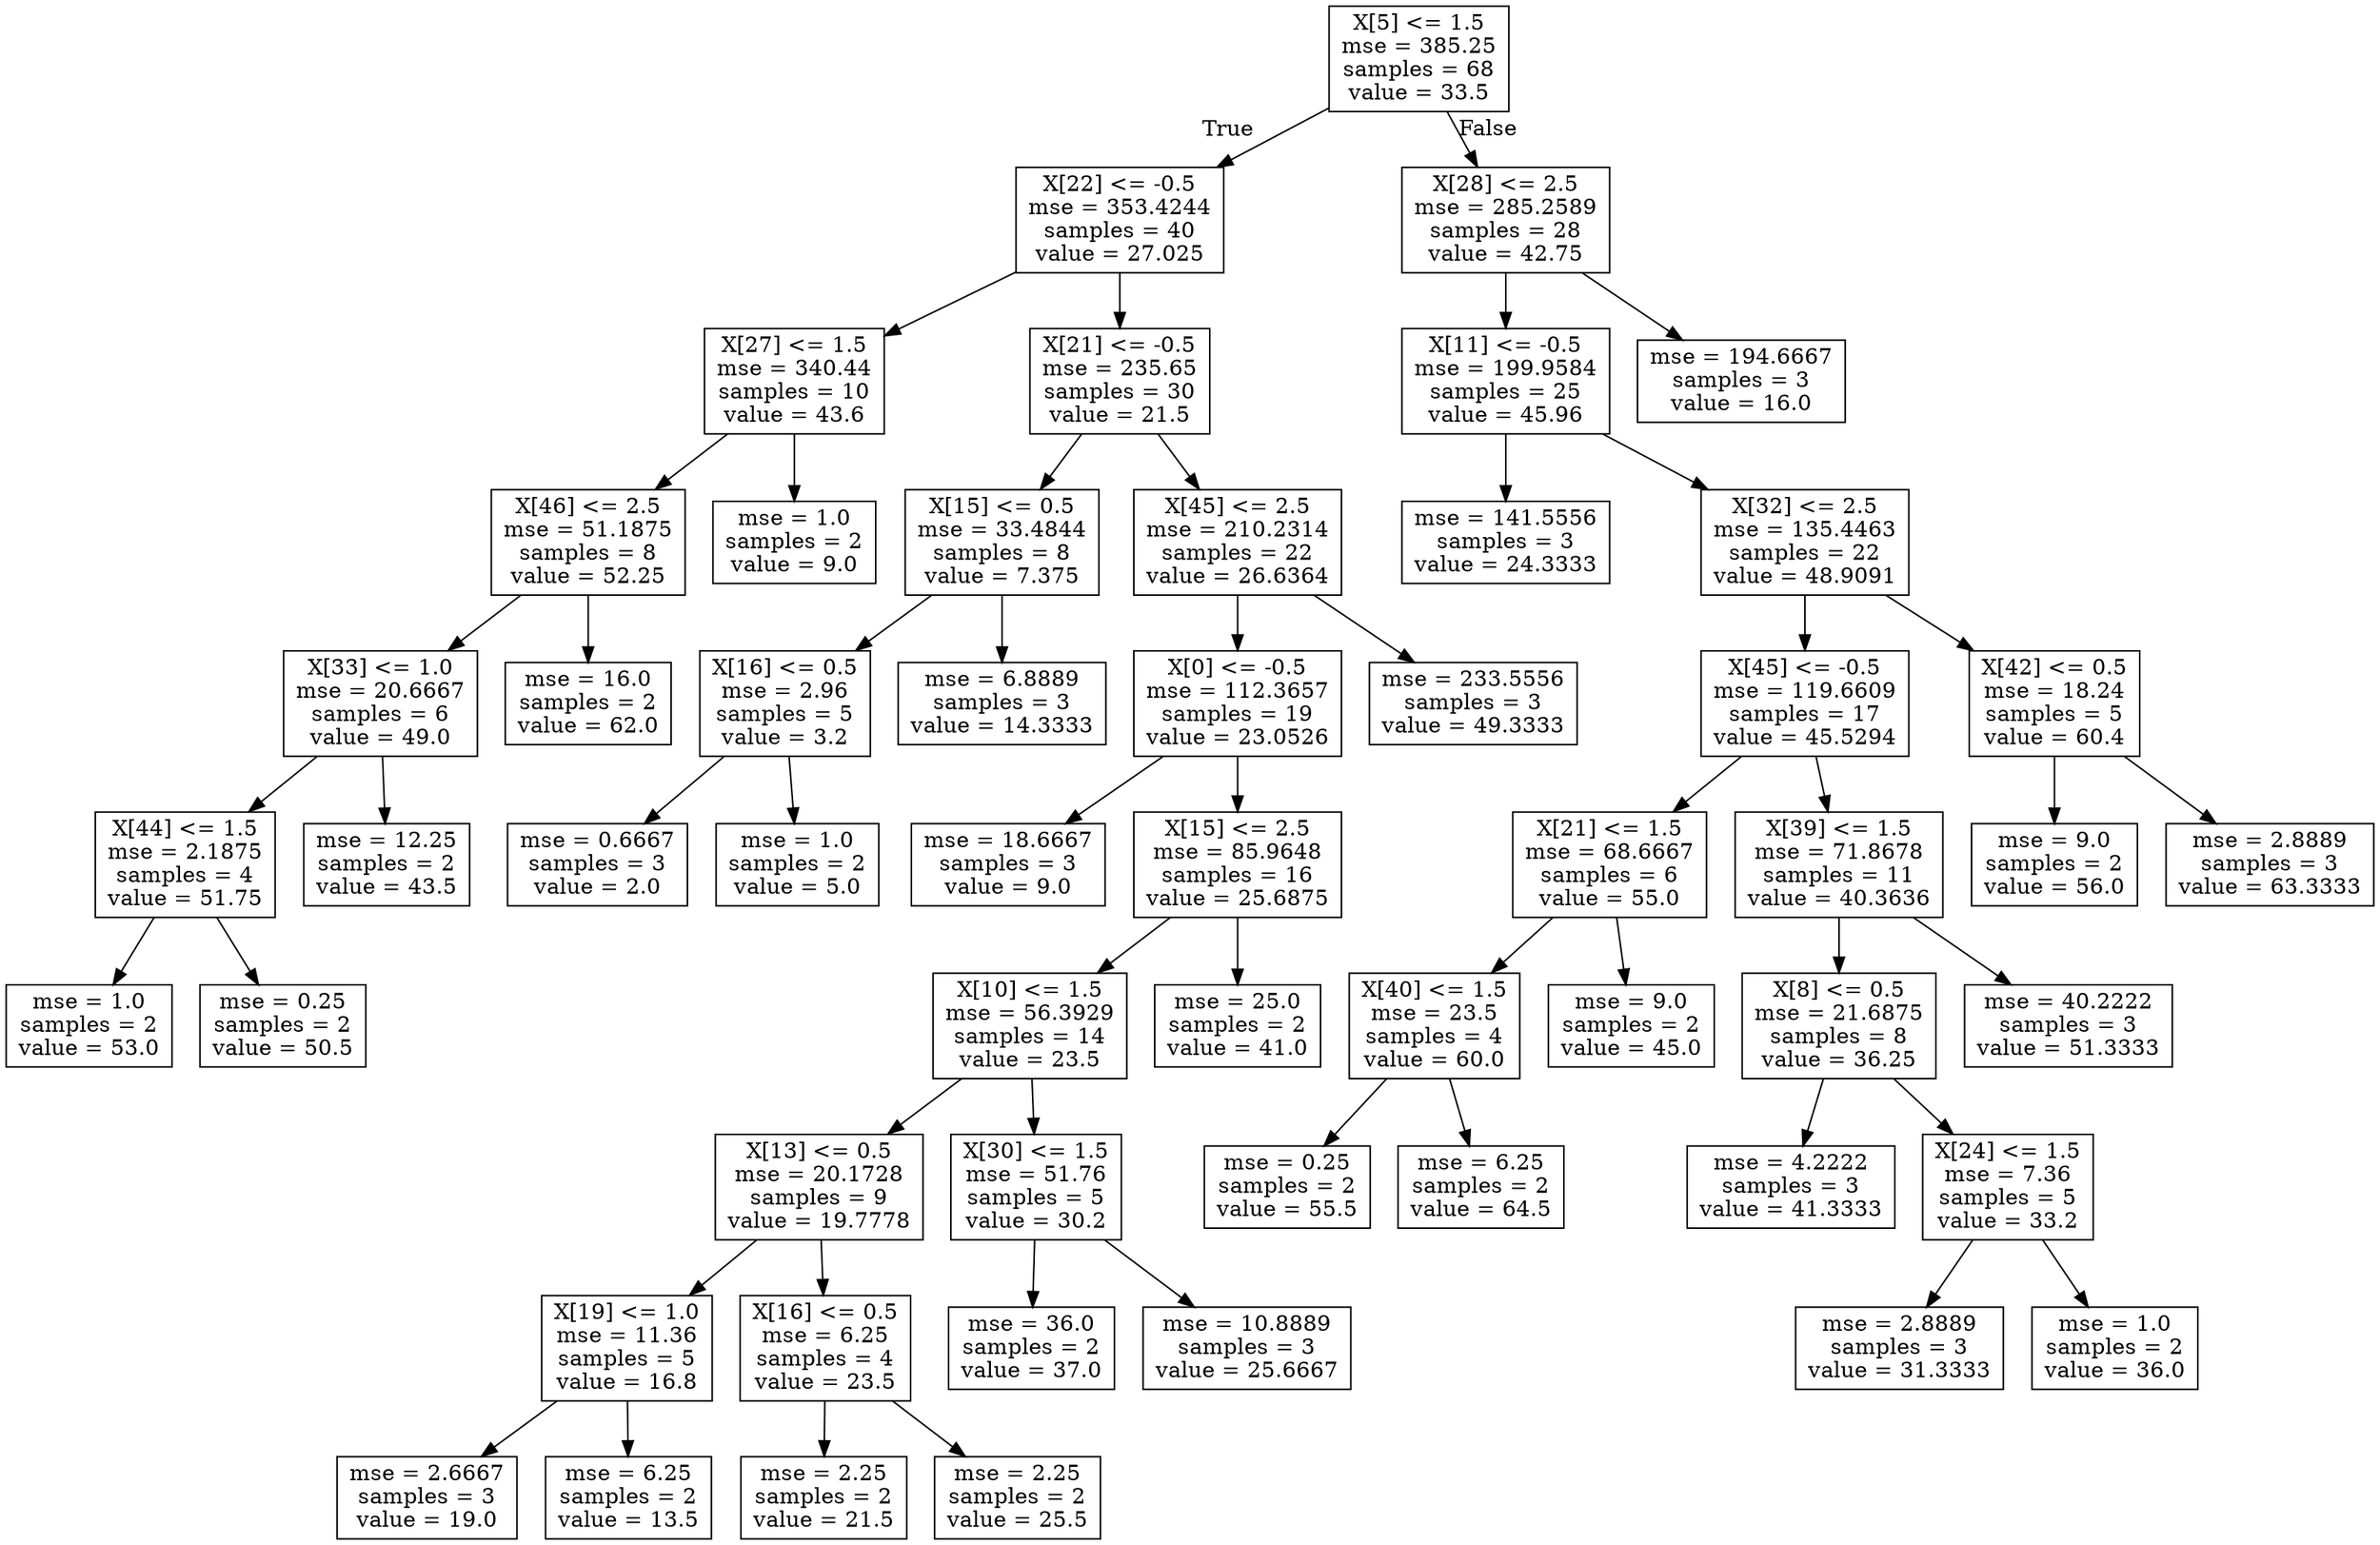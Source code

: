 digraph Tree {
node [shape=box] ;
0 [label="X[5] <= 1.5\nmse = 385.25\nsamples = 68\nvalue = 33.5"] ;
1 [label="X[22] <= -0.5\nmse = 353.4244\nsamples = 40\nvalue = 27.025"] ;
0 -> 1 [labeldistance=2.5, labelangle=45, headlabel="True"] ;
2 [label="X[27] <= 1.5\nmse = 340.44\nsamples = 10\nvalue = 43.6"] ;
1 -> 2 ;
3 [label="X[46] <= 2.5\nmse = 51.1875\nsamples = 8\nvalue = 52.25"] ;
2 -> 3 ;
4 [label="X[33] <= 1.0\nmse = 20.6667\nsamples = 6\nvalue = 49.0"] ;
3 -> 4 ;
5 [label="X[44] <= 1.5\nmse = 2.1875\nsamples = 4\nvalue = 51.75"] ;
4 -> 5 ;
6 [label="mse = 1.0\nsamples = 2\nvalue = 53.0"] ;
5 -> 6 ;
7 [label="mse = 0.25\nsamples = 2\nvalue = 50.5"] ;
5 -> 7 ;
8 [label="mse = 12.25\nsamples = 2\nvalue = 43.5"] ;
4 -> 8 ;
9 [label="mse = 16.0\nsamples = 2\nvalue = 62.0"] ;
3 -> 9 ;
10 [label="mse = 1.0\nsamples = 2\nvalue = 9.0"] ;
2 -> 10 ;
11 [label="X[21] <= -0.5\nmse = 235.65\nsamples = 30\nvalue = 21.5"] ;
1 -> 11 ;
12 [label="X[15] <= 0.5\nmse = 33.4844\nsamples = 8\nvalue = 7.375"] ;
11 -> 12 ;
13 [label="X[16] <= 0.5\nmse = 2.96\nsamples = 5\nvalue = 3.2"] ;
12 -> 13 ;
14 [label="mse = 0.6667\nsamples = 3\nvalue = 2.0"] ;
13 -> 14 ;
15 [label="mse = 1.0\nsamples = 2\nvalue = 5.0"] ;
13 -> 15 ;
16 [label="mse = 6.8889\nsamples = 3\nvalue = 14.3333"] ;
12 -> 16 ;
17 [label="X[45] <= 2.5\nmse = 210.2314\nsamples = 22\nvalue = 26.6364"] ;
11 -> 17 ;
18 [label="X[0] <= -0.5\nmse = 112.3657\nsamples = 19\nvalue = 23.0526"] ;
17 -> 18 ;
19 [label="mse = 18.6667\nsamples = 3\nvalue = 9.0"] ;
18 -> 19 ;
20 [label="X[15] <= 2.5\nmse = 85.9648\nsamples = 16\nvalue = 25.6875"] ;
18 -> 20 ;
21 [label="X[10] <= 1.5\nmse = 56.3929\nsamples = 14\nvalue = 23.5"] ;
20 -> 21 ;
22 [label="X[13] <= 0.5\nmse = 20.1728\nsamples = 9\nvalue = 19.7778"] ;
21 -> 22 ;
23 [label="X[19] <= 1.0\nmse = 11.36\nsamples = 5\nvalue = 16.8"] ;
22 -> 23 ;
24 [label="mse = 2.6667\nsamples = 3\nvalue = 19.0"] ;
23 -> 24 ;
25 [label="mse = 6.25\nsamples = 2\nvalue = 13.5"] ;
23 -> 25 ;
26 [label="X[16] <= 0.5\nmse = 6.25\nsamples = 4\nvalue = 23.5"] ;
22 -> 26 ;
27 [label="mse = 2.25\nsamples = 2\nvalue = 21.5"] ;
26 -> 27 ;
28 [label="mse = 2.25\nsamples = 2\nvalue = 25.5"] ;
26 -> 28 ;
29 [label="X[30] <= 1.5\nmse = 51.76\nsamples = 5\nvalue = 30.2"] ;
21 -> 29 ;
30 [label="mse = 36.0\nsamples = 2\nvalue = 37.0"] ;
29 -> 30 ;
31 [label="mse = 10.8889\nsamples = 3\nvalue = 25.6667"] ;
29 -> 31 ;
32 [label="mse = 25.0\nsamples = 2\nvalue = 41.0"] ;
20 -> 32 ;
33 [label="mse = 233.5556\nsamples = 3\nvalue = 49.3333"] ;
17 -> 33 ;
34 [label="X[28] <= 2.5\nmse = 285.2589\nsamples = 28\nvalue = 42.75"] ;
0 -> 34 [labeldistance=2.5, labelangle=-45, headlabel="False"] ;
35 [label="X[11] <= -0.5\nmse = 199.9584\nsamples = 25\nvalue = 45.96"] ;
34 -> 35 ;
36 [label="mse = 141.5556\nsamples = 3\nvalue = 24.3333"] ;
35 -> 36 ;
37 [label="X[32] <= 2.5\nmse = 135.4463\nsamples = 22\nvalue = 48.9091"] ;
35 -> 37 ;
38 [label="X[45] <= -0.5\nmse = 119.6609\nsamples = 17\nvalue = 45.5294"] ;
37 -> 38 ;
39 [label="X[21] <= 1.5\nmse = 68.6667\nsamples = 6\nvalue = 55.0"] ;
38 -> 39 ;
40 [label="X[40] <= 1.5\nmse = 23.5\nsamples = 4\nvalue = 60.0"] ;
39 -> 40 ;
41 [label="mse = 0.25\nsamples = 2\nvalue = 55.5"] ;
40 -> 41 ;
42 [label="mse = 6.25\nsamples = 2\nvalue = 64.5"] ;
40 -> 42 ;
43 [label="mse = 9.0\nsamples = 2\nvalue = 45.0"] ;
39 -> 43 ;
44 [label="X[39] <= 1.5\nmse = 71.8678\nsamples = 11\nvalue = 40.3636"] ;
38 -> 44 ;
45 [label="X[8] <= 0.5\nmse = 21.6875\nsamples = 8\nvalue = 36.25"] ;
44 -> 45 ;
46 [label="mse = 4.2222\nsamples = 3\nvalue = 41.3333"] ;
45 -> 46 ;
47 [label="X[24] <= 1.5\nmse = 7.36\nsamples = 5\nvalue = 33.2"] ;
45 -> 47 ;
48 [label="mse = 2.8889\nsamples = 3\nvalue = 31.3333"] ;
47 -> 48 ;
49 [label="mse = 1.0\nsamples = 2\nvalue = 36.0"] ;
47 -> 49 ;
50 [label="mse = 40.2222\nsamples = 3\nvalue = 51.3333"] ;
44 -> 50 ;
51 [label="X[42] <= 0.5\nmse = 18.24\nsamples = 5\nvalue = 60.4"] ;
37 -> 51 ;
52 [label="mse = 9.0\nsamples = 2\nvalue = 56.0"] ;
51 -> 52 ;
53 [label="mse = 2.8889\nsamples = 3\nvalue = 63.3333"] ;
51 -> 53 ;
54 [label="mse = 194.6667\nsamples = 3\nvalue = 16.0"] ;
34 -> 54 ;
}